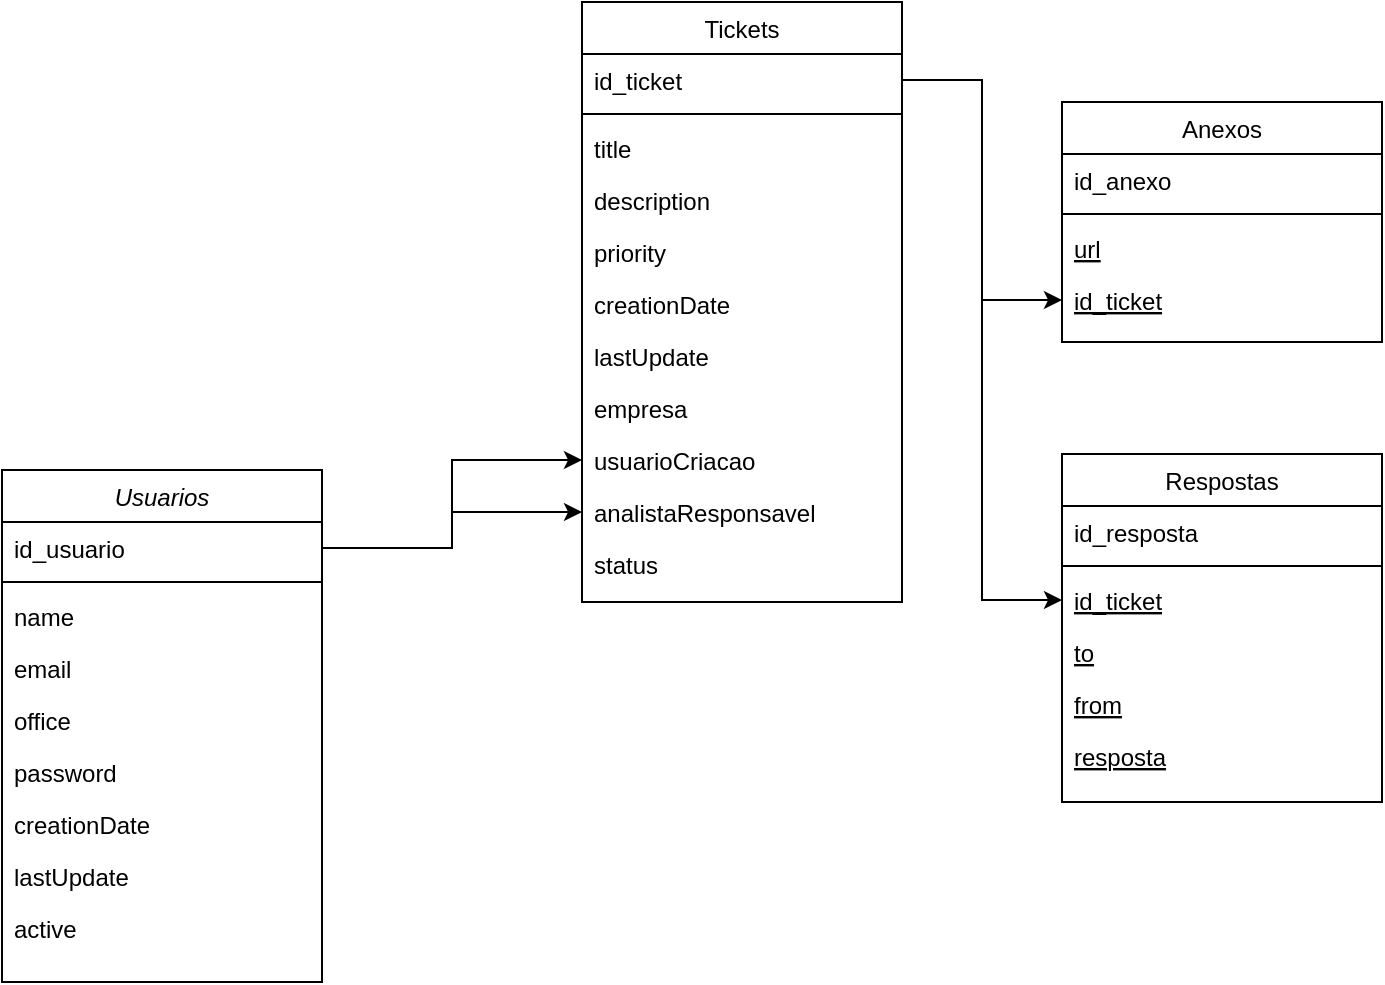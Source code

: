 <mxfile version="15.5.4" type="github">
  <diagram id="C5RBs43oDa-KdzZeNtuy" name="Page-1">
    <mxGraphModel dx="868" dy="520" grid="1" gridSize="10" guides="1" tooltips="1" connect="1" arrows="1" fold="1" page="1" pageScale="1" pageWidth="827" pageHeight="1169" math="0" shadow="0">
      <root>
        <mxCell id="WIyWlLk6GJQsqaUBKTNV-0" />
        <mxCell id="WIyWlLk6GJQsqaUBKTNV-1" parent="WIyWlLk6GJQsqaUBKTNV-0" />
        <mxCell id="7CiK4XjnlttnnIAfUvnf-0" value="Usuarios" style="swimlane;fontStyle=2;align=center;verticalAlign=top;childLayout=stackLayout;horizontal=1;startSize=26;horizontalStack=0;resizeParent=1;resizeLast=0;collapsible=1;marginBottom=0;rounded=0;shadow=0;strokeWidth=1;" vertex="1" parent="WIyWlLk6GJQsqaUBKTNV-1">
          <mxGeometry x="30" y="284" width="160" height="256" as="geometry">
            <mxRectangle x="230" y="140" width="160" height="26" as="alternateBounds" />
          </mxGeometry>
        </mxCell>
        <mxCell id="7CiK4XjnlttnnIAfUvnf-1" value="id_usuario" style="text;align=left;verticalAlign=top;spacingLeft=4;spacingRight=4;overflow=hidden;rotatable=0;points=[[0,0.5],[1,0.5]];portConstraint=eastwest;" vertex="1" parent="7CiK4XjnlttnnIAfUvnf-0">
          <mxGeometry y="26" width="160" height="26" as="geometry" />
        </mxCell>
        <mxCell id="7CiK4XjnlttnnIAfUvnf-2" value="" style="line;html=1;strokeWidth=1;align=left;verticalAlign=middle;spacingTop=-1;spacingLeft=3;spacingRight=3;rotatable=0;labelPosition=right;points=[];portConstraint=eastwest;" vertex="1" parent="7CiK4XjnlttnnIAfUvnf-0">
          <mxGeometry y="52" width="160" height="8" as="geometry" />
        </mxCell>
        <mxCell id="7CiK4XjnlttnnIAfUvnf-3" value="name" style="text;align=left;verticalAlign=top;spacingLeft=4;spacingRight=4;overflow=hidden;rotatable=0;points=[[0,0.5],[1,0.5]];portConstraint=eastwest;" vertex="1" parent="7CiK4XjnlttnnIAfUvnf-0">
          <mxGeometry y="60" width="160" height="26" as="geometry" />
        </mxCell>
        <mxCell id="7CiK4XjnlttnnIAfUvnf-4" value="email" style="text;align=left;verticalAlign=top;spacingLeft=4;spacingRight=4;overflow=hidden;rotatable=0;points=[[0,0.5],[1,0.5]];portConstraint=eastwest;" vertex="1" parent="7CiK4XjnlttnnIAfUvnf-0">
          <mxGeometry y="86" width="160" height="26" as="geometry" />
        </mxCell>
        <mxCell id="7CiK4XjnlttnnIAfUvnf-5" value="office&#xa;" style="text;align=left;verticalAlign=top;spacingLeft=4;spacingRight=4;overflow=hidden;rotatable=0;points=[[0,0.5],[1,0.5]];portConstraint=eastwest;rounded=0;shadow=0;html=0;" vertex="1" parent="7CiK4XjnlttnnIAfUvnf-0">
          <mxGeometry y="112" width="160" height="26" as="geometry" />
        </mxCell>
        <mxCell id="7CiK4XjnlttnnIAfUvnf-6" value="password" style="text;align=left;verticalAlign=top;spacingLeft=4;spacingRight=4;overflow=hidden;rotatable=0;points=[[0,0.5],[1,0.5]];portConstraint=eastwest;rounded=0;shadow=0;html=0;" vertex="1" parent="7CiK4XjnlttnnIAfUvnf-0">
          <mxGeometry y="138" width="160" height="26" as="geometry" />
        </mxCell>
        <mxCell id="7CiK4XjnlttnnIAfUvnf-45" value="creationDate" style="text;align=left;verticalAlign=top;spacingLeft=4;spacingRight=4;overflow=hidden;rotatable=0;points=[[0,0.5],[1,0.5]];portConstraint=eastwest;rounded=0;shadow=0;html=0;" vertex="1" parent="7CiK4XjnlttnnIAfUvnf-0">
          <mxGeometry y="164" width="160" height="26" as="geometry" />
        </mxCell>
        <mxCell id="7CiK4XjnlttnnIAfUvnf-46" value="lastUpdate" style="text;align=left;verticalAlign=top;spacingLeft=4;spacingRight=4;overflow=hidden;rotatable=0;points=[[0,0.5],[1,0.5]];portConstraint=eastwest;rounded=0;shadow=0;html=0;" vertex="1" parent="7CiK4XjnlttnnIAfUvnf-0">
          <mxGeometry y="190" width="160" height="26" as="geometry" />
        </mxCell>
        <mxCell id="7CiK4XjnlttnnIAfUvnf-47" value="active" style="text;align=left;verticalAlign=top;spacingLeft=4;spacingRight=4;overflow=hidden;rotatable=0;points=[[0,0.5],[1,0.5]];portConstraint=eastwest;rounded=0;shadow=0;html=0;" vertex="1" parent="7CiK4XjnlttnnIAfUvnf-0">
          <mxGeometry y="216" width="160" height="26" as="geometry" />
        </mxCell>
        <mxCell id="7CiK4XjnlttnnIAfUvnf-16" value="Tickets&#xa;" style="swimlane;fontStyle=0;align=center;verticalAlign=top;childLayout=stackLayout;horizontal=1;startSize=26;horizontalStack=0;resizeParent=1;resizeLast=0;collapsible=1;marginBottom=0;rounded=0;shadow=0;strokeWidth=1;" vertex="1" parent="WIyWlLk6GJQsqaUBKTNV-1">
          <mxGeometry x="320" y="50" width="160" height="300" as="geometry">
            <mxRectangle x="550" y="140" width="160" height="26" as="alternateBounds" />
          </mxGeometry>
        </mxCell>
        <mxCell id="7CiK4XjnlttnnIAfUvnf-17" value="id_ticket" style="text;align=left;verticalAlign=top;spacingLeft=4;spacingRight=4;overflow=hidden;rotatable=0;points=[[0,0.5],[1,0.5]];portConstraint=eastwest;" vertex="1" parent="7CiK4XjnlttnnIAfUvnf-16">
          <mxGeometry y="26" width="160" height="26" as="geometry" />
        </mxCell>
        <mxCell id="7CiK4XjnlttnnIAfUvnf-18" value="" style="line;html=1;strokeWidth=1;align=left;verticalAlign=middle;spacingTop=-1;spacingLeft=3;spacingRight=3;rotatable=0;labelPosition=right;points=[];portConstraint=eastwest;" vertex="1" parent="7CiK4XjnlttnnIAfUvnf-16">
          <mxGeometry y="52" width="160" height="8" as="geometry" />
        </mxCell>
        <mxCell id="7CiK4XjnlttnnIAfUvnf-19" value="title" style="text;align=left;verticalAlign=top;spacingLeft=4;spacingRight=4;overflow=hidden;rotatable=0;points=[[0,0.5],[1,0.5]];portConstraint=eastwest;" vertex="1" parent="7CiK4XjnlttnnIAfUvnf-16">
          <mxGeometry y="60" width="160" height="26" as="geometry" />
        </mxCell>
        <mxCell id="7CiK4XjnlttnnIAfUvnf-20" value="description" style="text;align=left;verticalAlign=top;spacingLeft=4;spacingRight=4;overflow=hidden;rotatable=0;points=[[0,0.5],[1,0.5]];portConstraint=eastwest;" vertex="1" parent="7CiK4XjnlttnnIAfUvnf-16">
          <mxGeometry y="86" width="160" height="26" as="geometry" />
        </mxCell>
        <mxCell id="7CiK4XjnlttnnIAfUvnf-21" value="priority&#xa;" style="text;align=left;verticalAlign=top;spacingLeft=4;spacingRight=4;overflow=hidden;rotatable=0;points=[[0,0.5],[1,0.5]];portConstraint=eastwest;" vertex="1" parent="7CiK4XjnlttnnIAfUvnf-16">
          <mxGeometry y="112" width="160" height="26" as="geometry" />
        </mxCell>
        <mxCell id="7CiK4XjnlttnnIAfUvnf-22" value="creationDate" style="text;align=left;verticalAlign=top;spacingLeft=4;spacingRight=4;overflow=hidden;rotatable=0;points=[[0,0.5],[1,0.5]];portConstraint=eastwest;" vertex="1" parent="7CiK4XjnlttnnIAfUvnf-16">
          <mxGeometry y="138" width="160" height="26" as="geometry" />
        </mxCell>
        <mxCell id="7CiK4XjnlttnnIAfUvnf-23" value="lastUpdate" style="text;align=left;verticalAlign=top;spacingLeft=4;spacingRight=4;overflow=hidden;rotatable=0;points=[[0,0.5],[1,0.5]];portConstraint=eastwest;" vertex="1" parent="7CiK4XjnlttnnIAfUvnf-16">
          <mxGeometry y="164" width="160" height="26" as="geometry" />
        </mxCell>
        <mxCell id="7CiK4XjnlttnnIAfUvnf-24" value="empresa" style="text;align=left;verticalAlign=top;spacingLeft=4;spacingRight=4;overflow=hidden;rotatable=0;points=[[0,0.5],[1,0.5]];portConstraint=eastwest;" vertex="1" parent="7CiK4XjnlttnnIAfUvnf-16">
          <mxGeometry y="190" width="160" height="26" as="geometry" />
        </mxCell>
        <mxCell id="7CiK4XjnlttnnIAfUvnf-25" value="usuarioCriacao" style="text;align=left;verticalAlign=top;spacingLeft=4;spacingRight=4;overflow=hidden;rotatable=0;points=[[0,0.5],[1,0.5]];portConstraint=eastwest;" vertex="1" parent="7CiK4XjnlttnnIAfUvnf-16">
          <mxGeometry y="216" width="160" height="26" as="geometry" />
        </mxCell>
        <mxCell id="7CiK4XjnlttnnIAfUvnf-26" value="analistaResponsavel" style="text;align=left;verticalAlign=top;spacingLeft=4;spacingRight=4;overflow=hidden;rotatable=0;points=[[0,0.5],[1,0.5]];portConstraint=eastwest;" vertex="1" parent="7CiK4XjnlttnnIAfUvnf-16">
          <mxGeometry y="242" width="160" height="26" as="geometry" />
        </mxCell>
        <mxCell id="7CiK4XjnlttnnIAfUvnf-27" value="status" style="text;align=left;verticalAlign=top;spacingLeft=4;spacingRight=4;overflow=hidden;rotatable=0;points=[[0,0.5],[1,0.5]];portConstraint=eastwest;" vertex="1" parent="7CiK4XjnlttnnIAfUvnf-16">
          <mxGeometry y="268" width="160" height="26" as="geometry" />
        </mxCell>
        <mxCell id="7CiK4XjnlttnnIAfUvnf-28" value="Anexos" style="swimlane;fontStyle=0;align=center;verticalAlign=top;childLayout=stackLayout;horizontal=1;startSize=26;horizontalStack=0;resizeParent=1;resizeLast=0;collapsible=1;marginBottom=0;rounded=0;shadow=0;strokeWidth=1;" vertex="1" parent="WIyWlLk6GJQsqaUBKTNV-1">
          <mxGeometry x="560" y="100" width="160" height="120" as="geometry">
            <mxRectangle x="130" y="380" width="160" height="26" as="alternateBounds" />
          </mxGeometry>
        </mxCell>
        <mxCell id="7CiK4XjnlttnnIAfUvnf-29" value="id_anexo" style="text;align=left;verticalAlign=top;spacingLeft=4;spacingRight=4;overflow=hidden;rotatable=0;points=[[0,0.5],[1,0.5]];portConstraint=eastwest;" vertex="1" parent="7CiK4XjnlttnnIAfUvnf-28">
          <mxGeometry y="26" width="160" height="26" as="geometry" />
        </mxCell>
        <mxCell id="7CiK4XjnlttnnIAfUvnf-30" value="" style="line;html=1;strokeWidth=1;align=left;verticalAlign=middle;spacingTop=-1;spacingLeft=3;spacingRight=3;rotatable=0;labelPosition=right;points=[];portConstraint=eastwest;" vertex="1" parent="7CiK4XjnlttnnIAfUvnf-28">
          <mxGeometry y="52" width="160" height="8" as="geometry" />
        </mxCell>
        <mxCell id="7CiK4XjnlttnnIAfUvnf-31" value="url" style="text;align=left;verticalAlign=top;spacingLeft=4;spacingRight=4;overflow=hidden;rotatable=0;points=[[0,0.5],[1,0.5]];portConstraint=eastwest;fontStyle=4" vertex="1" parent="7CiK4XjnlttnnIAfUvnf-28">
          <mxGeometry y="60" width="160" height="26" as="geometry" />
        </mxCell>
        <mxCell id="7CiK4XjnlttnnIAfUvnf-32" value="id_ticket" style="text;align=left;verticalAlign=top;spacingLeft=4;spacingRight=4;overflow=hidden;rotatable=0;points=[[0,0.5],[1,0.5]];portConstraint=eastwest;fontStyle=4" vertex="1" parent="7CiK4XjnlttnnIAfUvnf-28">
          <mxGeometry y="86" width="160" height="26" as="geometry" />
        </mxCell>
        <mxCell id="7CiK4XjnlttnnIAfUvnf-33" style="edgeStyle=orthogonalEdgeStyle;rounded=0;orthogonalLoop=1;jettySize=auto;html=1;entryX=0;entryY=0.5;entryDx=0;entryDy=0;" edge="1" parent="WIyWlLk6GJQsqaUBKTNV-1" source="7CiK4XjnlttnnIAfUvnf-17" target="7CiK4XjnlttnnIAfUvnf-32">
          <mxGeometry relative="1" as="geometry" />
        </mxCell>
        <mxCell id="7CiK4XjnlttnnIAfUvnf-34" style="edgeStyle=orthogonalEdgeStyle;rounded=0;orthogonalLoop=1;jettySize=auto;html=1;entryX=0;entryY=0.5;entryDx=0;entryDy=0;" edge="1" parent="WIyWlLk6GJQsqaUBKTNV-1" source="7CiK4XjnlttnnIAfUvnf-1" target="7CiK4XjnlttnnIAfUvnf-25">
          <mxGeometry relative="1" as="geometry" />
        </mxCell>
        <mxCell id="7CiK4XjnlttnnIAfUvnf-36" value="Respostas" style="swimlane;fontStyle=0;align=center;verticalAlign=top;childLayout=stackLayout;horizontal=1;startSize=26;horizontalStack=0;resizeParent=1;resizeLast=0;collapsible=1;marginBottom=0;rounded=0;shadow=0;strokeWidth=1;" vertex="1" parent="WIyWlLk6GJQsqaUBKTNV-1">
          <mxGeometry x="560" y="276" width="160" height="174" as="geometry">
            <mxRectangle x="130" y="380" width="160" height="26" as="alternateBounds" />
          </mxGeometry>
        </mxCell>
        <mxCell id="7CiK4XjnlttnnIAfUvnf-37" value="id_resposta" style="text;align=left;verticalAlign=top;spacingLeft=4;spacingRight=4;overflow=hidden;rotatable=0;points=[[0,0.5],[1,0.5]];portConstraint=eastwest;" vertex="1" parent="7CiK4XjnlttnnIAfUvnf-36">
          <mxGeometry y="26" width="160" height="26" as="geometry" />
        </mxCell>
        <mxCell id="7CiK4XjnlttnnIAfUvnf-38" value="" style="line;html=1;strokeWidth=1;align=left;verticalAlign=middle;spacingTop=-1;spacingLeft=3;spacingRight=3;rotatable=0;labelPosition=right;points=[];portConstraint=eastwest;" vertex="1" parent="7CiK4XjnlttnnIAfUvnf-36">
          <mxGeometry y="52" width="160" height="8" as="geometry" />
        </mxCell>
        <mxCell id="7CiK4XjnlttnnIAfUvnf-39" value="id_ticket" style="text;align=left;verticalAlign=top;spacingLeft=4;spacingRight=4;overflow=hidden;rotatable=0;points=[[0,0.5],[1,0.5]];portConstraint=eastwest;fontStyle=4" vertex="1" parent="7CiK4XjnlttnnIAfUvnf-36">
          <mxGeometry y="60" width="160" height="26" as="geometry" />
        </mxCell>
        <mxCell id="7CiK4XjnlttnnIAfUvnf-40" value="to&#xa;" style="text;align=left;verticalAlign=top;spacingLeft=4;spacingRight=4;overflow=hidden;rotatable=0;points=[[0,0.5],[1,0.5]];portConstraint=eastwest;fontStyle=4" vertex="1" parent="7CiK4XjnlttnnIAfUvnf-36">
          <mxGeometry y="86" width="160" height="26" as="geometry" />
        </mxCell>
        <mxCell id="7CiK4XjnlttnnIAfUvnf-41" value="from" style="text;align=left;verticalAlign=top;spacingLeft=4;spacingRight=4;overflow=hidden;rotatable=0;points=[[0,0.5],[1,0.5]];portConstraint=eastwest;fontStyle=4" vertex="1" parent="7CiK4XjnlttnnIAfUvnf-36">
          <mxGeometry y="112" width="160" height="26" as="geometry" />
        </mxCell>
        <mxCell id="7CiK4XjnlttnnIAfUvnf-42" value="resposta" style="text;align=left;verticalAlign=top;spacingLeft=4;spacingRight=4;overflow=hidden;rotatable=0;points=[[0,0.5],[1,0.5]];portConstraint=eastwest;fontStyle=4" vertex="1" parent="7CiK4XjnlttnnIAfUvnf-36">
          <mxGeometry y="138" width="160" height="26" as="geometry" />
        </mxCell>
        <mxCell id="7CiK4XjnlttnnIAfUvnf-43" style="edgeStyle=orthogonalEdgeStyle;rounded=0;orthogonalLoop=1;jettySize=auto;html=1;entryX=0;entryY=0.5;entryDx=0;entryDy=0;" edge="1" parent="WIyWlLk6GJQsqaUBKTNV-1" source="7CiK4XjnlttnnIAfUvnf-17" target="7CiK4XjnlttnnIAfUvnf-39">
          <mxGeometry relative="1" as="geometry" />
        </mxCell>
        <mxCell id="7CiK4XjnlttnnIAfUvnf-44" style="edgeStyle=orthogonalEdgeStyle;rounded=0;orthogonalLoop=1;jettySize=auto;html=1;" edge="1" parent="WIyWlLk6GJQsqaUBKTNV-1" source="7CiK4XjnlttnnIAfUvnf-1" target="7CiK4XjnlttnnIAfUvnf-26">
          <mxGeometry relative="1" as="geometry" />
        </mxCell>
      </root>
    </mxGraphModel>
  </diagram>
</mxfile>
